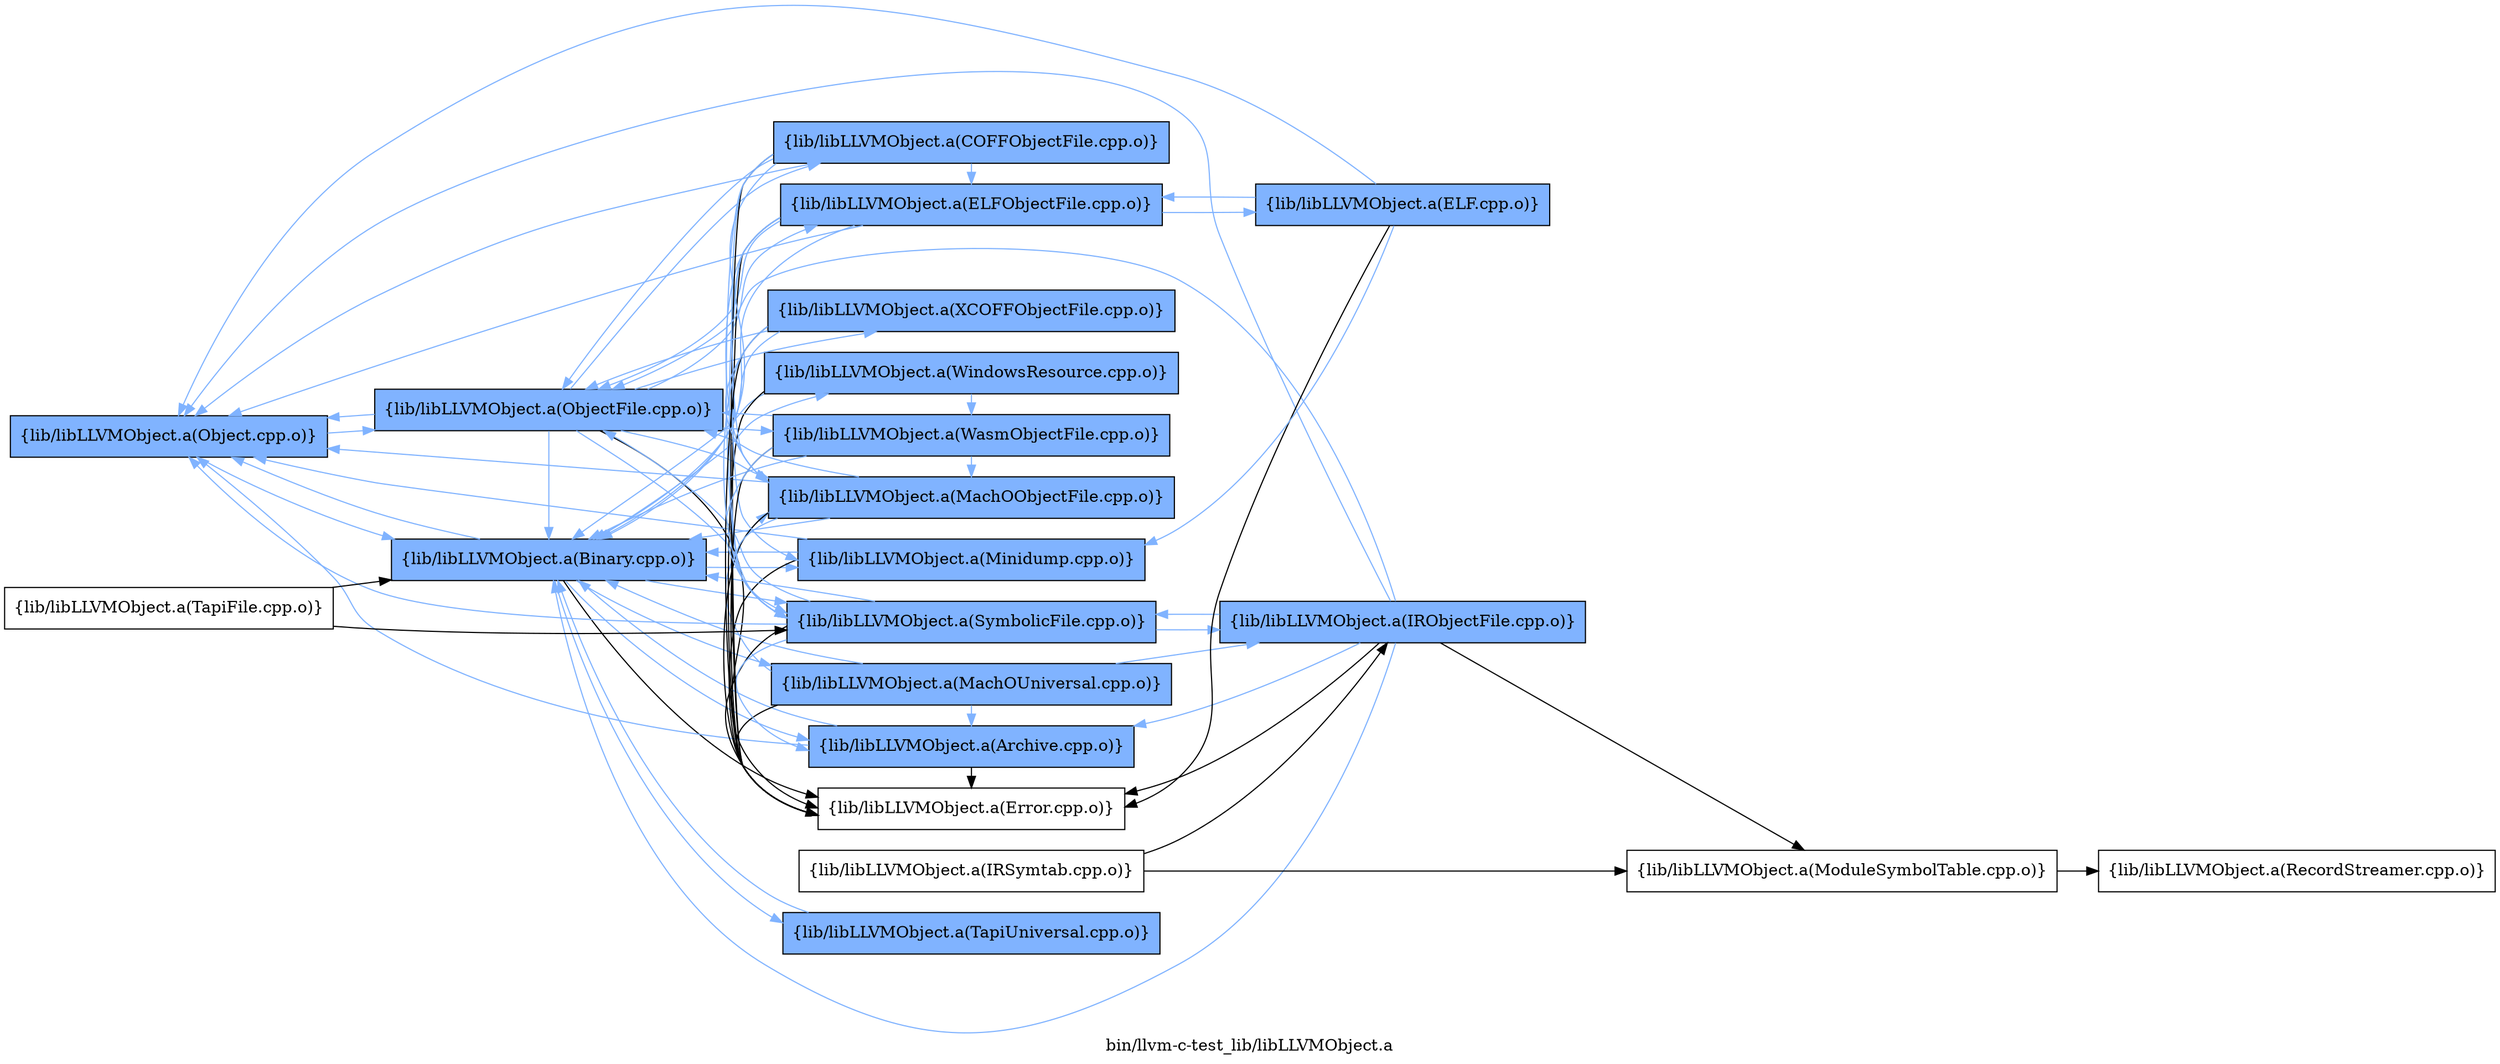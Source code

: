 digraph "bin/llvm-c-test_lib/libLLVMObject.a" {
	label="bin/llvm-c-test_lib/libLLVMObject.a";
	rankdir=LR;
	{ rank=same; Node0x564261192978;  }
	{ rank=same; Node0x56426118f368; Node0x564261195178;  }
	{ rank=same; Node0x56426118e698; Node0x56426118ee18; Node0x56426118dfb8; Node0x564261190d08; Node0x564261197838; Node0x5642611970b8; Node0x564261193288; Node0x564261192298; Node0x56426118f0e8; Node0x564261195b28; Node0x564261193828; Node0x564261195268;  }
	{ rank=same; Node0x5642611929c8; Node0x564261196348;  }
	{ rank=same; Node0x564261191cf8;  }
	{ rank=same; Node0x564261192978;  }
	{ rank=same; Node0x56426118f368; Node0x564261195178;  }
	{ rank=same; Node0x56426118e698; Node0x56426118ee18; Node0x56426118dfb8; Node0x564261190d08; Node0x564261197838; Node0x5642611970b8; Node0x564261193288; Node0x564261192298; Node0x56426118f0e8; Node0x564261195b28; Node0x564261193828; Node0x564261195268;  }
	{ rank=same; Node0x5642611929c8; Node0x564261196348;  }
	{ rank=same; Node0x564261191cf8;  }

	Node0x564261192978 [shape=record,shape=box,group=1,style=filled,fillcolor="0.600000 0.5 1",label="{lib/libLLVMObject.a(Object.cpp.o)}"];
	Node0x564261192978 -> Node0x56426118f368[color="0.600000 0.5 1"];
	Node0x564261192978 -> Node0x564261195178[color="0.600000 0.5 1"];
	Node0x56426118f368 [shape=record,shape=box,group=1,style=filled,fillcolor="0.600000 0.5 1",label="{lib/libLLVMObject.a(Binary.cpp.o)}"];
	Node0x56426118f368 -> Node0x564261192978[color="0.600000 0.5 1"];
	Node0x56426118f368 -> Node0x56426118e698;
	Node0x56426118f368 -> Node0x56426118ee18[color="0.600000 0.5 1"];
	Node0x56426118f368 -> Node0x56426118dfb8[color="0.600000 0.5 1"];
	Node0x56426118f368 -> Node0x564261190d08[color="0.600000 0.5 1"];
	Node0x56426118f368 -> Node0x564261197838[color="0.600000 0.5 1"];
	Node0x56426118f368 -> Node0x5642611970b8[color="0.600000 0.5 1"];
	Node0x56426118f368 -> Node0x564261193288[color="0.600000 0.5 1"];
	Node0x564261195178 [shape=record,shape=box,group=1,style=filled,fillcolor="0.600000 0.5 1",label="{lib/libLLVMObject.a(ObjectFile.cpp.o)}"];
	Node0x564261195178 -> Node0x564261192978[color="0.600000 0.5 1"];
	Node0x564261195178 -> Node0x56426118f368[color="0.600000 0.5 1"];
	Node0x564261195178 -> Node0x56426118e698;
	Node0x564261195178 -> Node0x564261192298[color="0.600000 0.5 1"];
	Node0x564261195178 -> Node0x56426118f0e8[color="0.600000 0.5 1"];
	Node0x564261195178 -> Node0x564261195b28[color="0.600000 0.5 1"];
	Node0x564261195178 -> Node0x564261197838[color="0.600000 0.5 1"];
	Node0x564261195178 -> Node0x564261193828[color="0.600000 0.5 1"];
	Node0x564261195178 -> Node0x564261195268[color="0.600000 0.5 1"];
	Node0x56426118e698 [shape=record,shape=box,group=0,label="{lib/libLLVMObject.a(Error.cpp.o)}"];
	Node0x56426118ee18 [shape=record,shape=box,group=1,style=filled,fillcolor="0.600000 0.5 1",label="{lib/libLLVMObject.a(Archive.cpp.o)}"];
	Node0x56426118ee18 -> Node0x564261192978[color="0.600000 0.5 1"];
	Node0x56426118ee18 -> Node0x56426118f368[color="0.600000 0.5 1"];
	Node0x56426118ee18 -> Node0x56426118e698;
	Node0x56426118dfb8 [shape=record,shape=box,group=1,style=filled,fillcolor="0.600000 0.5 1",label="{lib/libLLVMObject.a(MachOUniversal.cpp.o)}"];
	Node0x56426118dfb8 -> Node0x56426118f368[color="0.600000 0.5 1"];
	Node0x56426118dfb8 -> Node0x56426118e698;
	Node0x56426118dfb8 -> Node0x56426118ee18[color="0.600000 0.5 1"];
	Node0x56426118dfb8 -> Node0x564261192298[color="0.600000 0.5 1"];
	Node0x56426118dfb8 -> Node0x5642611929c8[color="0.600000 0.5 1"];
	Node0x564261190d08 [shape=record,shape=box,group=1,style=filled,fillcolor="0.600000 0.5 1",label="{lib/libLLVMObject.a(Minidump.cpp.o)}"];
	Node0x564261190d08 -> Node0x564261192978[color="0.600000 0.5 1"];
	Node0x564261190d08 -> Node0x56426118f368[color="0.600000 0.5 1"];
	Node0x564261190d08 -> Node0x56426118e698;
	Node0x564261197838 [shape=record,shape=box,group=1,style=filled,fillcolor="0.600000 0.5 1",label="{lib/libLLVMObject.a(SymbolicFile.cpp.o)}"];
	Node0x564261197838 -> Node0x564261192978[color="0.600000 0.5 1"];
	Node0x564261197838 -> Node0x56426118f368[color="0.600000 0.5 1"];
	Node0x564261197838 -> Node0x56426118e698;
	Node0x564261197838 -> Node0x56426118ee18[color="0.600000 0.5 1"];
	Node0x564261197838 -> Node0x5642611929c8[color="0.600000 0.5 1"];
	Node0x564261197838 -> Node0x564261195178[color="0.600000 0.5 1"];
	Node0x5642611970b8 [shape=record,shape=box,group=1,style=filled,fillcolor="0.600000 0.5 1",label="{lib/libLLVMObject.a(TapiUniversal.cpp.o)}"];
	Node0x5642611970b8 -> Node0x56426118f368[color="0.600000 0.5 1"];
	Node0x564261193288 [shape=record,shape=box,group=1,style=filled,fillcolor="0.600000 0.5 1",label="{lib/libLLVMObject.a(WindowsResource.cpp.o)}"];
	Node0x564261193288 -> Node0x56426118f368[color="0.600000 0.5 1"];
	Node0x564261193288 -> Node0x56426118e698;
	Node0x564261193288 -> Node0x564261193828[color="0.600000 0.5 1"];
	Node0x564261192298 [shape=record,shape=box,group=1,style=filled,fillcolor="0.600000 0.5 1",label="{lib/libLLVMObject.a(MachOObjectFile.cpp.o)}"];
	Node0x564261192298 -> Node0x564261192978[color="0.600000 0.5 1"];
	Node0x564261192298 -> Node0x56426118f368[color="0.600000 0.5 1"];
	Node0x564261192298 -> Node0x56426118e698;
	Node0x564261192298 -> Node0x564261195178[color="0.600000 0.5 1"];
	Node0x564261192298 -> Node0x564261197838[color="0.600000 0.5 1"];
	Node0x5642611929c8 [shape=record,shape=box,group=1,style=filled,fillcolor="0.600000 0.5 1",label="{lib/libLLVMObject.a(IRObjectFile.cpp.o)}"];
	Node0x5642611929c8 -> Node0x564261192978[color="0.600000 0.5 1"];
	Node0x5642611929c8 -> Node0x56426118f368[color="0.600000 0.5 1"];
	Node0x5642611929c8 -> Node0x56426118e698;
	Node0x5642611929c8 -> Node0x56426118ee18[color="0.600000 0.5 1"];
	Node0x5642611929c8 -> Node0x564261191cf8;
	Node0x5642611929c8 -> Node0x564261195178[color="0.600000 0.5 1"];
	Node0x5642611929c8 -> Node0x564261197838[color="0.600000 0.5 1"];
	Node0x564261191cf8 [shape=record,shape=box,group=0,label="{lib/libLLVMObject.a(ModuleSymbolTable.cpp.o)}"];
	Node0x564261191cf8 -> Node0x564261195448;
	Node0x564261195448 [shape=record,shape=box,group=0,label="{lib/libLLVMObject.a(RecordStreamer.cpp.o)}"];
	Node0x564261190588 [shape=record,shape=box,group=0,label="{lib/libLLVMObject.a(IRSymtab.cpp.o)}"];
	Node0x564261190588 -> Node0x5642611929c8;
	Node0x564261190588 -> Node0x564261191cf8;
	Node0x56426118f0e8 [shape=record,shape=box,group=1,style=filled,fillcolor="0.600000 0.5 1",label="{lib/libLLVMObject.a(ELFObjectFile.cpp.o)}"];
	Node0x56426118f0e8 -> Node0x564261192978[color="0.600000 0.5 1"];
	Node0x56426118f0e8 -> Node0x56426118f368[color="0.600000 0.5 1"];
	Node0x56426118f0e8 -> Node0x56426118e698;
	Node0x56426118f0e8 -> Node0x564261192298[color="0.600000 0.5 1"];
	Node0x56426118f0e8 -> Node0x564261190d08[color="0.600000 0.5 1"];
	Node0x56426118f0e8 -> Node0x564261195178[color="0.600000 0.5 1"];
	Node0x56426118f0e8 -> Node0x564261196348[color="0.600000 0.5 1"];
	Node0x56426118f0e8 -> Node0x564261197838[color="0.600000 0.5 1"];
	Node0x564261195b28 [shape=record,shape=box,group=1,style=filled,fillcolor="0.600000 0.5 1",label="{lib/libLLVMObject.a(COFFObjectFile.cpp.o)}"];
	Node0x564261195b28 -> Node0x564261192978[color="0.600000 0.5 1"];
	Node0x564261195b28 -> Node0x56426118f368[color="0.600000 0.5 1"];
	Node0x564261195b28 -> Node0x56426118e698;
	Node0x564261195b28 -> Node0x564261192298[color="0.600000 0.5 1"];
	Node0x564261195b28 -> Node0x564261195178[color="0.600000 0.5 1"];
	Node0x564261195b28 -> Node0x56426118f0e8[color="0.600000 0.5 1"];
	Node0x564261195b28 -> Node0x564261197838[color="0.600000 0.5 1"];
	Node0x564261193828 [shape=record,shape=box,group=1,style=filled,fillcolor="0.600000 0.5 1",label="{lib/libLLVMObject.a(WasmObjectFile.cpp.o)}"];
	Node0x564261193828 -> Node0x56426118f368[color="0.600000 0.5 1"];
	Node0x564261193828 -> Node0x56426118e698;
	Node0x564261193828 -> Node0x564261192298[color="0.600000 0.5 1"];
	Node0x564261193828 -> Node0x564261195178[color="0.600000 0.5 1"];
	Node0x564261193828 -> Node0x564261197838[color="0.600000 0.5 1"];
	Node0x564261195268 [shape=record,shape=box,group=1,style=filled,fillcolor="0.600000 0.5 1",label="{lib/libLLVMObject.a(XCOFFObjectFile.cpp.o)}"];
	Node0x564261195268 -> Node0x56426118f368[color="0.600000 0.5 1"];
	Node0x564261195268 -> Node0x56426118e698;
	Node0x564261195268 -> Node0x564261192298[color="0.600000 0.5 1"];
	Node0x564261195268 -> Node0x564261195178[color="0.600000 0.5 1"];
	Node0x564261195268 -> Node0x564261197838[color="0.600000 0.5 1"];
	Node0x564261196348 [shape=record,shape=box,group=1,style=filled,fillcolor="0.600000 0.5 1",label="{lib/libLLVMObject.a(ELF.cpp.o)}"];
	Node0x564261196348 -> Node0x564261192978[color="0.600000 0.5 1"];
	Node0x564261196348 -> Node0x56426118e698;
	Node0x564261196348 -> Node0x564261190d08[color="0.600000 0.5 1"];
	Node0x564261196348 -> Node0x56426118f0e8[color="0.600000 0.5 1"];
	Node0x564261196988 [shape=record,shape=box,group=0,label="{lib/libLLVMObject.a(TapiFile.cpp.o)}"];
	Node0x564261196988 -> Node0x56426118f368;
	Node0x564261196988 -> Node0x564261197838;
}
